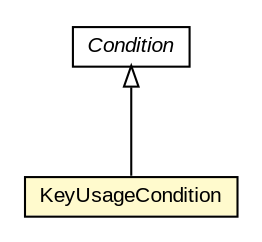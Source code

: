 #!/usr/local/bin/dot
#
# Class diagram 
# Generated by UMLGraph version R5_6-24-gf6e263 (http://www.umlgraph.org/)
#

digraph G {
	edge [fontname="arial",fontsize=10,labelfontname="arial",labelfontsize=10];
	node [fontname="arial",fontsize=10,shape=plaintext];
	nodesep=0.25;
	ranksep=0.5;
	// eu.europa.esig.dss.tsl.KeyUsageCondition
	c408596 [label=<<table title="eu.europa.esig.dss.tsl.KeyUsageCondition" border="0" cellborder="1" cellspacing="0" cellpadding="2" port="p" bgcolor="lemonChiffon" href="./KeyUsageCondition.html">
		<tr><td><table border="0" cellspacing="0" cellpadding="1">
<tr><td align="center" balign="center"> KeyUsageCondition </td></tr>
		</table></td></tr>
		</table>>, URL="./KeyUsageCondition.html", fontname="arial", fontcolor="black", fontsize=10.0];
	// eu.europa.esig.dss.tsl.Condition
	c408603 [label=<<table title="eu.europa.esig.dss.tsl.Condition" border="0" cellborder="1" cellspacing="0" cellpadding="2" port="p" href="./Condition.html">
		<tr><td><table border="0" cellspacing="0" cellpadding="1">
<tr><td align="center" balign="center"><font face="arial italic"> Condition </font></td></tr>
		</table></td></tr>
		</table>>, URL="./Condition.html", fontname="arial", fontcolor="black", fontsize=10.0];
	//eu.europa.esig.dss.tsl.KeyUsageCondition extends eu.europa.esig.dss.tsl.Condition
	c408603:p -> c408596:p [dir=back,arrowtail=empty];
}

